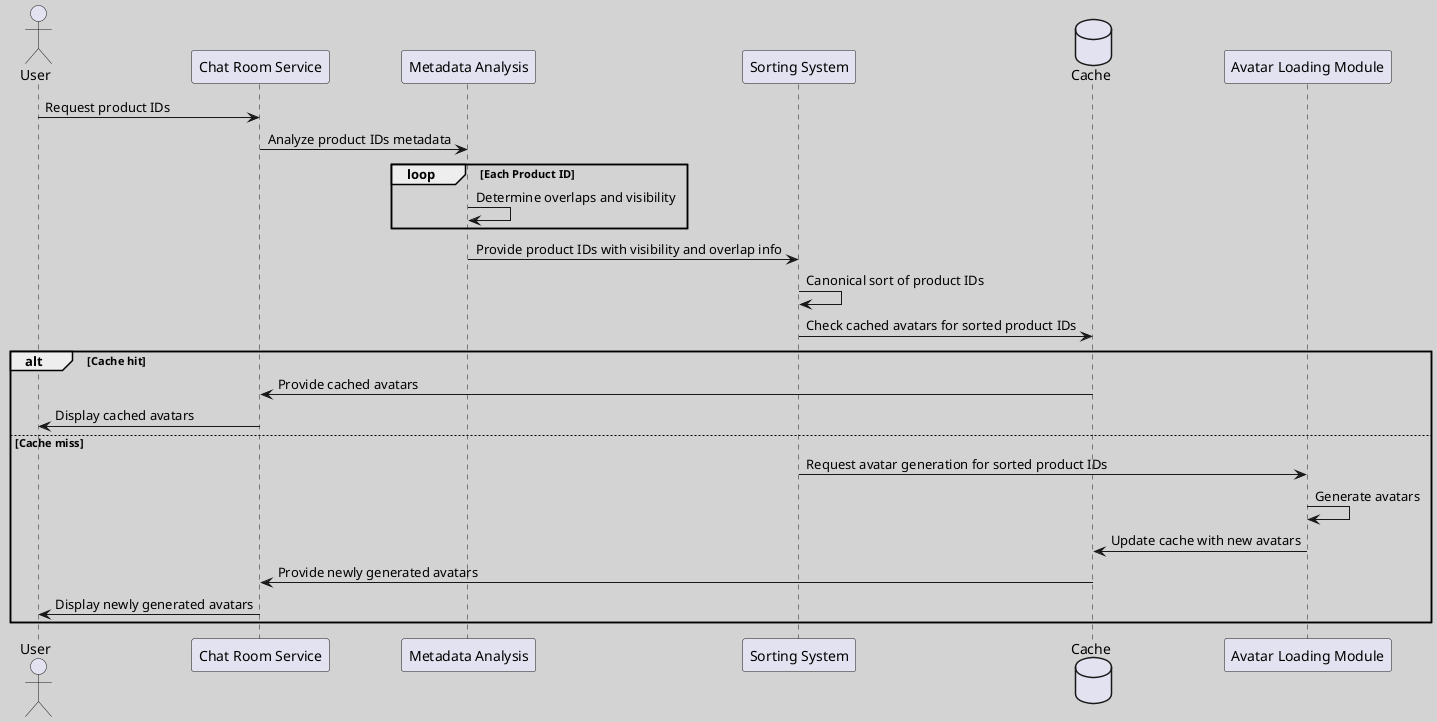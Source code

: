 @startuml
skinparam backgroundColor #D3D3D3

actor User
participant "Chat Room Service" as ChatRoomService
participant "Metadata Analysis" as MetadataAnalysis
participant "Sorting System" as SortingSystem
database "Cache" as Cache
participant "Avatar Loading Module" as AvatarLoading

User -> ChatRoomService: Request product IDs
ChatRoomService -> MetadataAnalysis: Analyze product IDs metadata
loop Each Product ID
    MetadataAnalysis -> MetadataAnalysis: Determine overlaps and visibility
end
MetadataAnalysis -> SortingSystem: Provide product IDs with visibility and overlap info
SortingSystem -> SortingSystem: Canonical sort of product IDs
SortingSystem -> Cache: Check cached avatars for sorted product IDs
alt Cache hit
    Cache -> ChatRoomService: Provide cached avatars
    ChatRoomService -> User: Display cached avatars
else Cache miss
    SortingSystem -> AvatarLoading: Request avatar generation for sorted product IDs
    AvatarLoading -> AvatarLoading: Generate avatars
    AvatarLoading -> Cache: Update cache with new avatars
    Cache -> ChatRoomService: Provide newly generated avatars
    ChatRoomService -> User: Display newly generated avatars
end
@enduml
